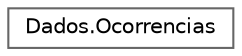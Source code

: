 digraph "Graphical Class Hierarchy"
{
 // LATEX_PDF_SIZE
  bgcolor="transparent";
  edge [fontname=Helvetica,fontsize=10,labelfontname=Helvetica,labelfontsize=10];
  node [fontname=Helvetica,fontsize=10,shape=box,height=0.2,width=0.4];
  rankdir="LR";
  Node0 [id="Node000000",label="Dados.Ocorrencias",height=0.2,width=0.4,color="grey40", fillcolor="white", style="filled",URL="$class_dados_1_1_ocorrencias.html",tooltip="Purpose: Class Ocorrencias que contem um dicionario de ocorrencias Created by: diogo Created on: 11/1..."];
}

